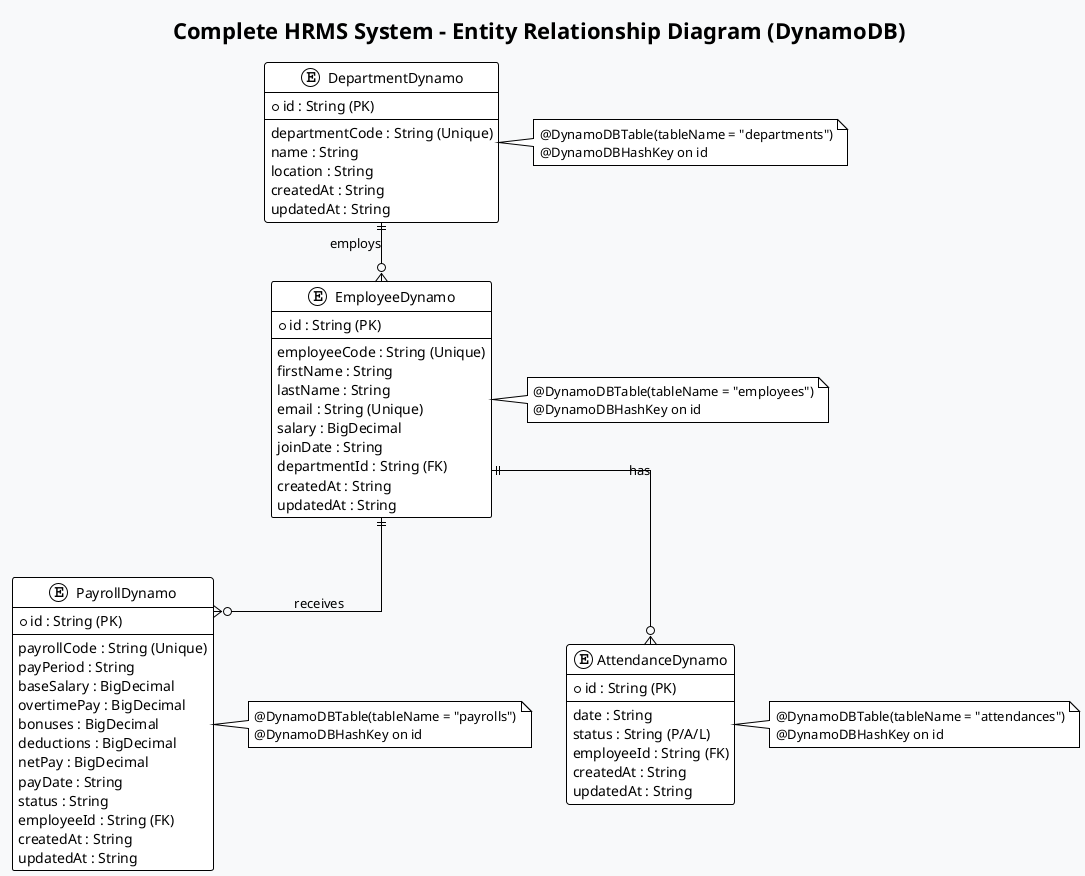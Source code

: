 @startuml CompleteHRMS_ERD
!theme plain
skinparam linetype ortho
skinparam backgroundColor #F8F9FA

title Complete HRMS System - Entity Relationship Diagram (DynamoDB)

entity "DepartmentDynamo" as dept {
  * id : String (PK)
  --
  departmentCode : String (Unique)
  name : String
  location : String
  createdAt : String
  updatedAt : String
}

entity "EmployeeDynamo" as emp {
  * id : String (PK)
  --
  employeeCode : String (Unique)
  firstName : String
  lastName : String
  email : String (Unique)
  salary : BigDecimal
  joinDate : String
  departmentId : String (FK)
  createdAt : String
  updatedAt : String
}

entity "PayrollDynamo" as payroll {
  * id : String (PK)
  --
  payrollCode : String (Unique)
  payPeriod : String
  baseSalary : BigDecimal
  overtimePay : BigDecimal
  bonuses : BigDecimal
  deductions : BigDecimal
  netPay : BigDecimal
  payDate : String
  status : String
  employeeId : String (FK)
  createdAt : String
  updatedAt : String
}

entity "AttendanceDynamo" as attendance {
  * id : String (PK)
  --
  date : String
  status : String (P/A/L)
  employeeId : String (FK)
  createdAt : String
  updatedAt : String
}

' Relationships
dept ||--o{ emp : "employs"
emp ||--o{ payroll : "receives"
emp ||--o{ attendance : "has"

' Notes
note right of dept : @DynamoDBTable(tableName = "departments")\n@DynamoDBHashKey on id
note right of emp : @DynamoDBTable(tableName = "employees")\n@DynamoDBHashKey on id
note right of payroll : @DynamoDBTable(tableName = "payrolls")\n@DynamoDBHashKey on id
note right of attendance : @DynamoDBTable(tableName = "attendances")\n@DynamoDBHashKey on id

@enduml